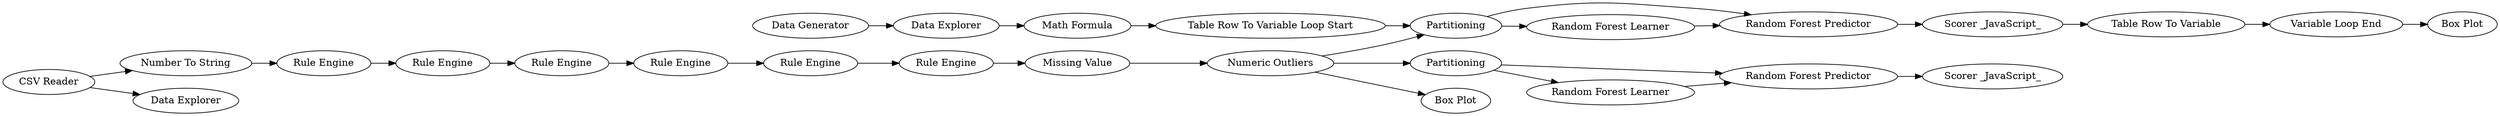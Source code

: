 digraph {
	888 -> 889
	883 -> 884
	868 -> 871
	864 -> 866
	849 -> 850
	884 -> 885
	882 -> 883
	866 -> 851
	1 -> 824
	885 -> 886
	867 -> 854
	889 -> 851
	850 -> 867
	871 -> 869
	889 -> 890
	851 -> 848
	887 -> 888
	865 -> 864
	824 -> 882
	1 -> 847
	851 -> 849
	886 -> 887
	870 -> 871
	868 -> 870
	863 -> 865
	889 -> 868
	854 -> 881
	848 -> 849
	888 [label="Missing Value"]
	866 [label="Table Row To Variable Loop Start"]
	867 [label="Table Row To Variable"]
	847 [label="Data Explorer"]
	865 [label="Data Explorer"]
	887 [label="Rule Engine"]
	849 [label="Random Forest Predictor"]
	885 [label="Rule Engine"]
	883 [label="Rule Engine"]
	848 [label="Random Forest Learner"]
	824 [label="Number To String"]
	869 [label="Scorer _JavaScript_"]
	854 [label="Variable Loop End"]
	868 [label=Partitioning]
	882 [label="Rule Engine"]
	1 [label="CSV Reader"]
	889 [label="Numeric Outliers"]
	886 [label="Rule Engine"]
	884 [label="Rule Engine"]
	890 [label="Box Plot"]
	851 [label=Partitioning]
	864 [label="Math Formula"]
	863 [label="Data Generator"]
	870 [label="Random Forest Learner"]
	850 [label="Scorer _JavaScript_"]
	871 [label="Random Forest Predictor"]
	881 [label="Box Plot"]
	rankdir=LR
}
